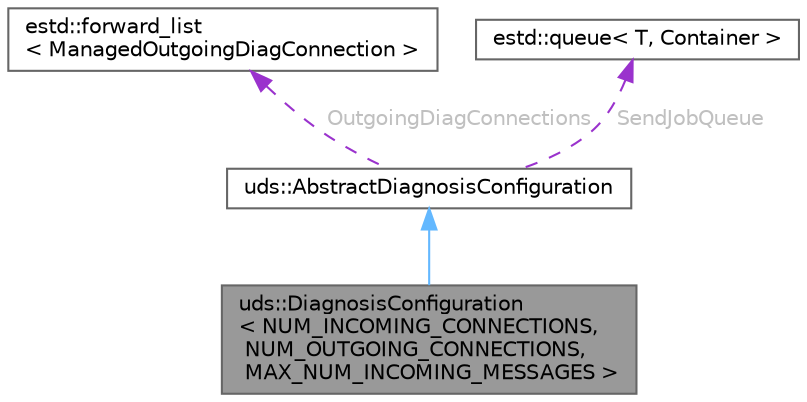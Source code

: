 digraph "uds::DiagnosisConfiguration&lt; NUM_INCOMING_CONNECTIONS, NUM_OUTGOING_CONNECTIONS, MAX_NUM_INCOMING_MESSAGES &gt;"
{
 // LATEX_PDF_SIZE
  bgcolor="transparent";
  edge [fontname=Helvetica,fontsize=10,labelfontname=Helvetica,labelfontsize=10];
  node [fontname=Helvetica,fontsize=10,shape=box,height=0.2,width=0.4];
  Node1 [id="Node000001",label="uds::DiagnosisConfiguration\l\< NUM_INCOMING_CONNECTIONS,\l NUM_OUTGOING_CONNECTIONS,\l MAX_NUM_INCOMING_MESSAGES \>",height=0.2,width=0.4,color="gray40", fillcolor="grey60", style="filled", fontcolor="black",tooltip=" "];
  Node2 -> Node1 [id="edge1_Node000001_Node000002",dir="back",color="steelblue1",style="solid",tooltip=" "];
  Node2 [id="Node000002",label="uds::AbstractDiagnosisConfiguration",height=0.2,width=0.4,color="gray40", fillcolor="white", style="filled",URL="$d0/dfe/classuds_1_1AbstractDiagnosisConfiguration.html",tooltip=" "];
  Node3 -> Node2 [id="edge2_Node000002_Node000003",dir="back",color="darkorchid3",style="dashed",tooltip=" ",label=" OutgoingDiagConnections",fontcolor="grey" ];
  Node3 [id="Node000003",label="estd::forward_list\l\< ManagedOutgoingDiagConnection \>",height=0.2,width=0.4,color="gray40", fillcolor="white", style="filled",URL="$dd/d35/classestd_1_1forward__list.html",tooltip=" "];
  Node4 -> Node2 [id="edge3_Node000002_Node000004",dir="back",color="darkorchid3",style="dashed",tooltip=" ",label=" SendJobQueue",fontcolor="grey" ];
  Node4 [id="Node000004",label="estd::queue\< T, Container \>",height=0.2,width=0.4,color="gray40", fillcolor="white", style="filled",URL="$d8/dd2/classestd_1_1queue.html",tooltip=" "];
}
